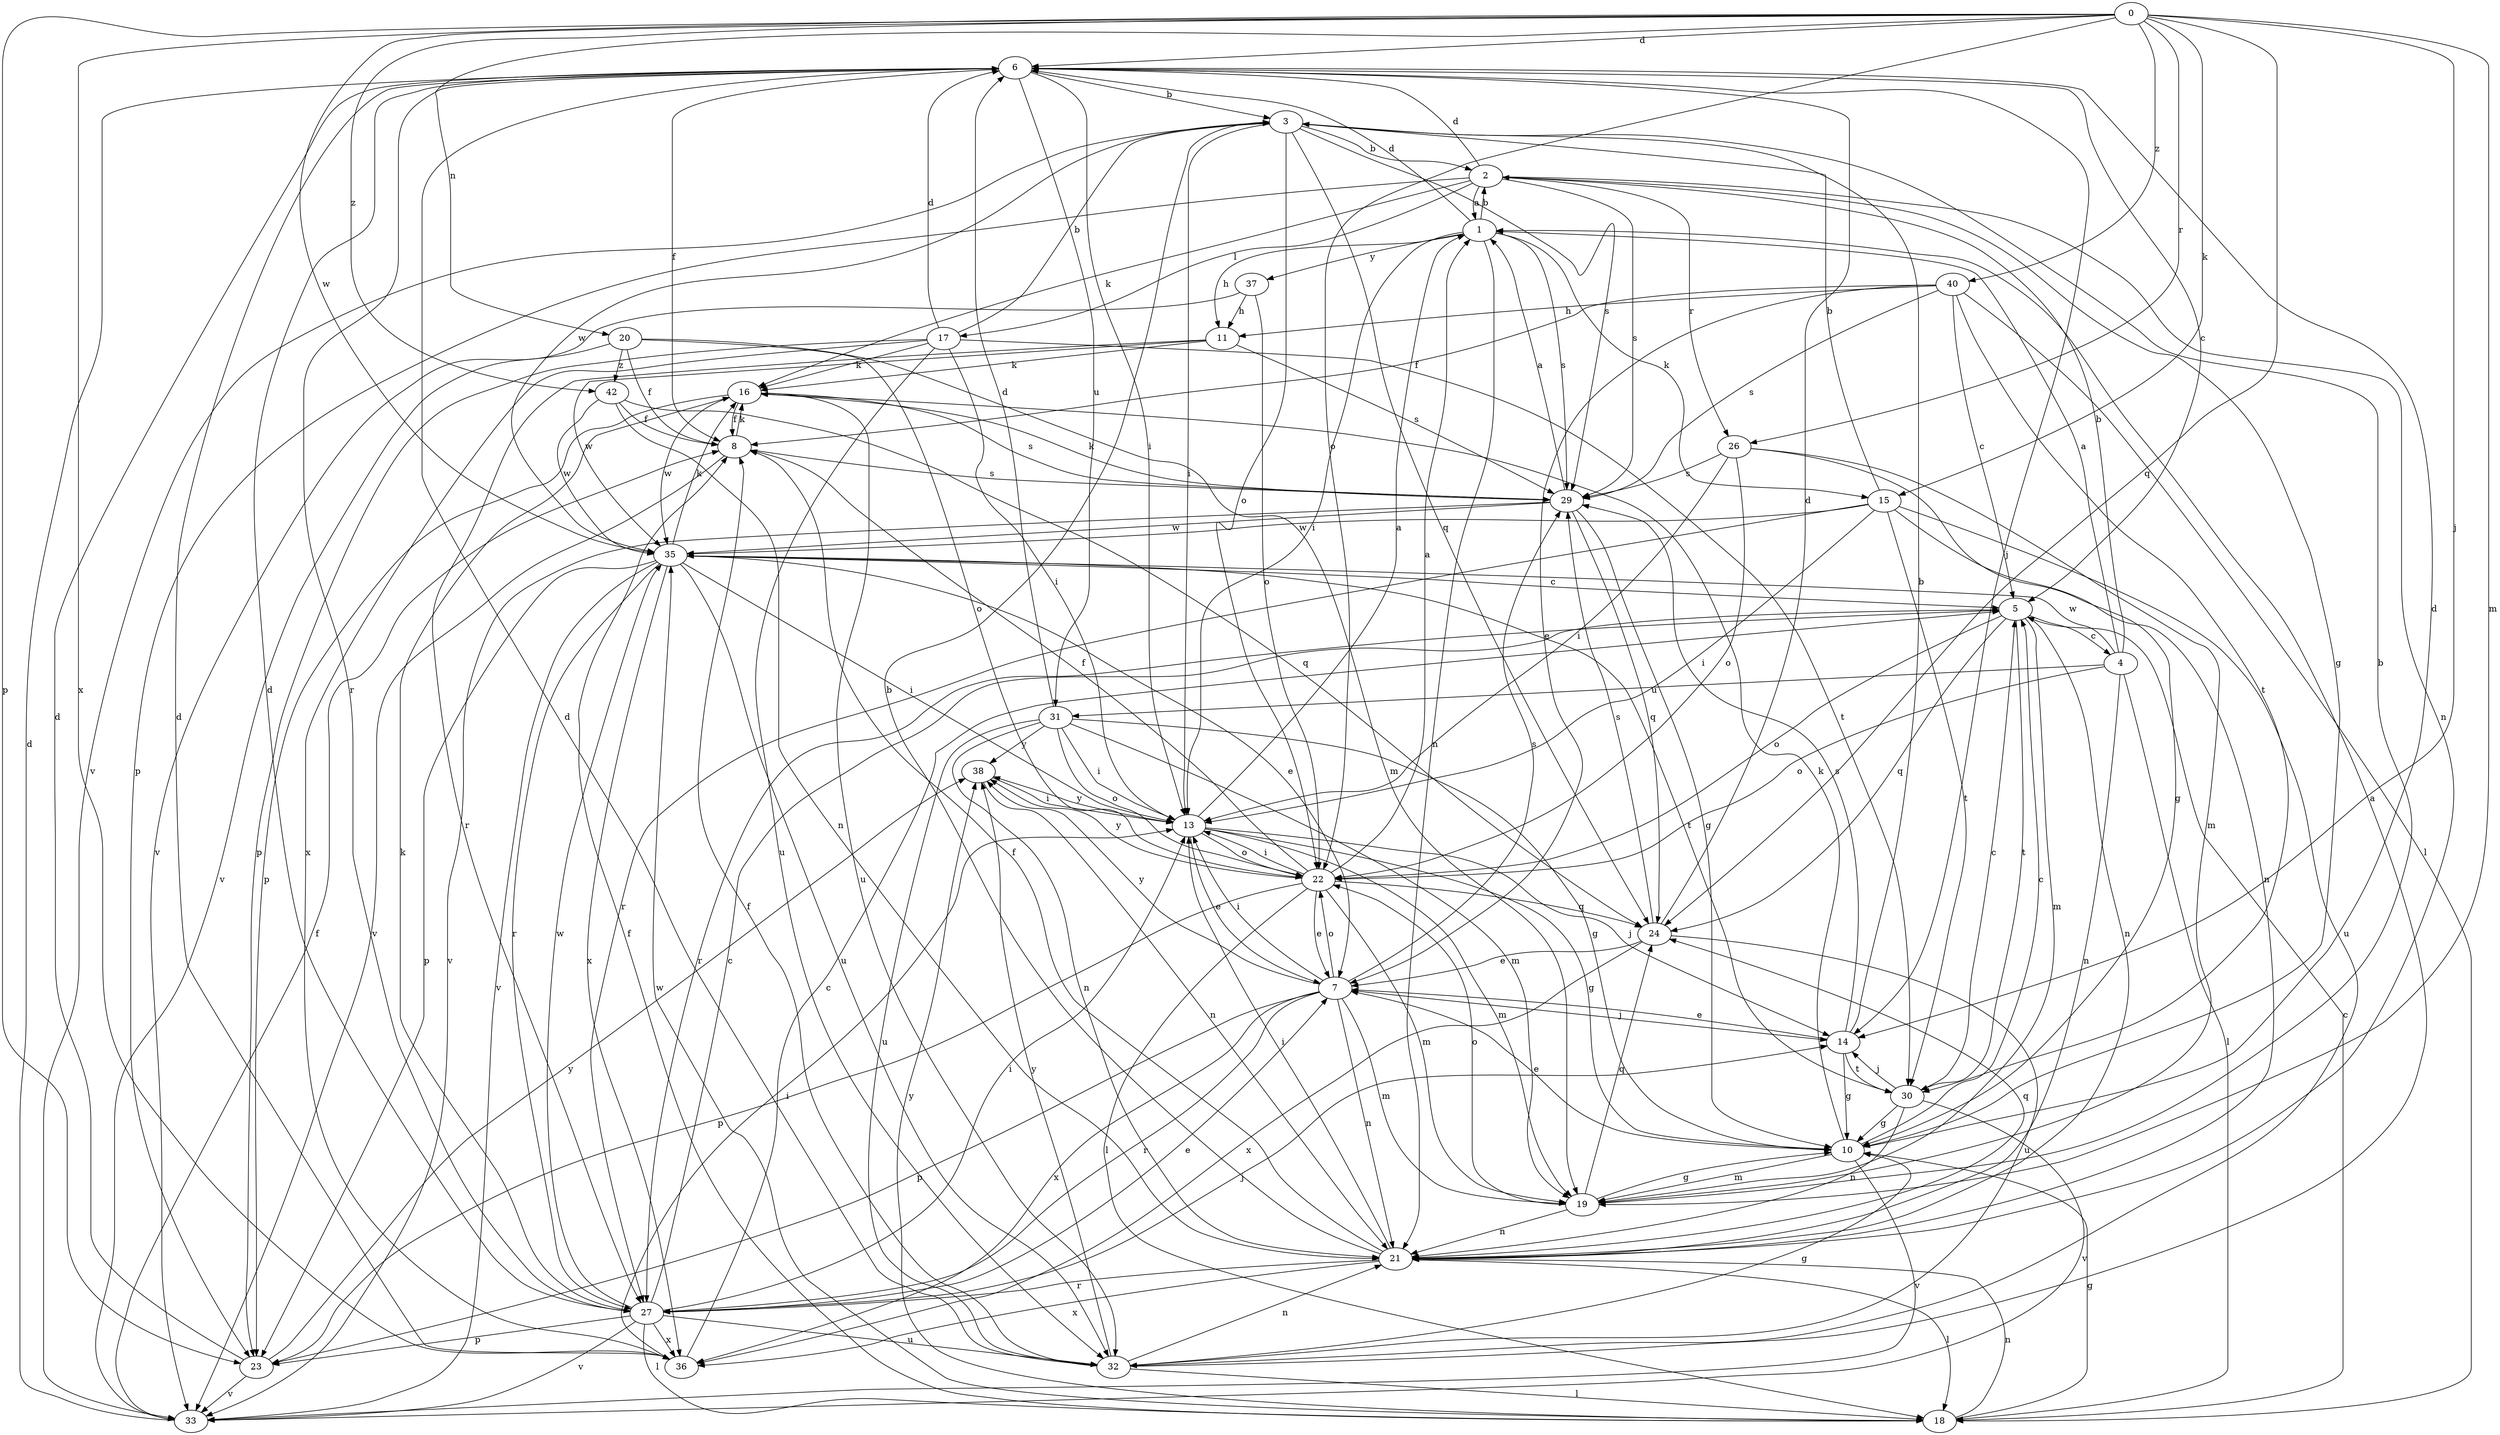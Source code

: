 strict digraph  {
0;
1;
2;
3;
4;
5;
6;
7;
8;
10;
11;
13;
14;
15;
16;
17;
18;
19;
20;
21;
22;
23;
24;
26;
27;
29;
30;
31;
32;
33;
35;
36;
37;
38;
40;
42;
0 -> 6  [label=d];
0 -> 14  [label=j];
0 -> 15  [label=k];
0 -> 19  [label=m];
0 -> 20  [label=n];
0 -> 22  [label=o];
0 -> 23  [label=p];
0 -> 24  [label=q];
0 -> 26  [label=r];
0 -> 35  [label=w];
0 -> 36  [label=x];
0 -> 40  [label=z];
0 -> 42  [label=z];
1 -> 2  [label=b];
1 -> 6  [label=d];
1 -> 11  [label=h];
1 -> 13  [label=i];
1 -> 15  [label=k];
1 -> 21  [label=n];
1 -> 29  [label=s];
1 -> 37  [label=y];
2 -> 1  [label=a];
2 -> 6  [label=d];
2 -> 10  [label=g];
2 -> 16  [label=k];
2 -> 17  [label=l];
2 -> 21  [label=n];
2 -> 23  [label=p];
2 -> 26  [label=r];
2 -> 29  [label=s];
3 -> 2  [label=b];
3 -> 13  [label=i];
3 -> 22  [label=o];
3 -> 24  [label=q];
3 -> 29  [label=s];
3 -> 33  [label=v];
3 -> 35  [label=w];
4 -> 1  [label=a];
4 -> 2  [label=b];
4 -> 18  [label=l];
4 -> 21  [label=n];
4 -> 22  [label=o];
4 -> 31  [label=u];
4 -> 35  [label=w];
5 -> 4  [label=c];
5 -> 19  [label=m];
5 -> 21  [label=n];
5 -> 22  [label=o];
5 -> 24  [label=q];
5 -> 27  [label=r];
5 -> 30  [label=t];
6 -> 3  [label=b];
6 -> 5  [label=c];
6 -> 8  [label=f];
6 -> 13  [label=i];
6 -> 14  [label=j];
6 -> 27  [label=r];
6 -> 31  [label=u];
7 -> 13  [label=i];
7 -> 14  [label=j];
7 -> 19  [label=m];
7 -> 21  [label=n];
7 -> 22  [label=o];
7 -> 23  [label=p];
7 -> 27  [label=r];
7 -> 29  [label=s];
7 -> 36  [label=x];
7 -> 38  [label=y];
8 -> 16  [label=k];
8 -> 29  [label=s];
8 -> 33  [label=v];
10 -> 5  [label=c];
10 -> 6  [label=d];
10 -> 7  [label=e];
10 -> 16  [label=k];
10 -> 19  [label=m];
10 -> 33  [label=v];
11 -> 16  [label=k];
11 -> 27  [label=r];
11 -> 29  [label=s];
11 -> 35  [label=w];
13 -> 1  [label=a];
13 -> 7  [label=e];
13 -> 10  [label=g];
13 -> 14  [label=j];
13 -> 19  [label=m];
13 -> 22  [label=o];
13 -> 38  [label=y];
14 -> 3  [label=b];
14 -> 7  [label=e];
14 -> 10  [label=g];
14 -> 29  [label=s];
14 -> 30  [label=t];
15 -> 3  [label=b];
15 -> 13  [label=i];
15 -> 21  [label=n];
15 -> 27  [label=r];
15 -> 30  [label=t];
15 -> 32  [label=u];
15 -> 35  [label=w];
16 -> 8  [label=f];
16 -> 23  [label=p];
16 -> 29  [label=s];
16 -> 32  [label=u];
16 -> 35  [label=w];
17 -> 3  [label=b];
17 -> 6  [label=d];
17 -> 13  [label=i];
17 -> 16  [label=k];
17 -> 23  [label=p];
17 -> 30  [label=t];
17 -> 32  [label=u];
17 -> 36  [label=x];
18 -> 5  [label=c];
18 -> 8  [label=f];
18 -> 10  [label=g];
18 -> 21  [label=n];
18 -> 35  [label=w];
18 -> 38  [label=y];
19 -> 3  [label=b];
19 -> 10  [label=g];
19 -> 21  [label=n];
19 -> 22  [label=o];
19 -> 24  [label=q];
20 -> 8  [label=f];
20 -> 19  [label=m];
20 -> 22  [label=o];
20 -> 33  [label=v];
20 -> 42  [label=z];
21 -> 3  [label=b];
21 -> 8  [label=f];
21 -> 13  [label=i];
21 -> 18  [label=l];
21 -> 24  [label=q];
21 -> 27  [label=r];
21 -> 36  [label=x];
22 -> 1  [label=a];
22 -> 7  [label=e];
22 -> 8  [label=f];
22 -> 13  [label=i];
22 -> 18  [label=l];
22 -> 19  [label=m];
22 -> 23  [label=p];
22 -> 24  [label=q];
22 -> 38  [label=y];
23 -> 6  [label=d];
23 -> 33  [label=v];
23 -> 38  [label=y];
24 -> 6  [label=d];
24 -> 7  [label=e];
24 -> 29  [label=s];
24 -> 32  [label=u];
24 -> 36  [label=x];
26 -> 10  [label=g];
26 -> 13  [label=i];
26 -> 19  [label=m];
26 -> 22  [label=o];
26 -> 29  [label=s];
27 -> 5  [label=c];
27 -> 6  [label=d];
27 -> 7  [label=e];
27 -> 13  [label=i];
27 -> 14  [label=j];
27 -> 16  [label=k];
27 -> 18  [label=l];
27 -> 23  [label=p];
27 -> 32  [label=u];
27 -> 33  [label=v];
27 -> 35  [label=w];
27 -> 36  [label=x];
29 -> 1  [label=a];
29 -> 10  [label=g];
29 -> 16  [label=k];
29 -> 24  [label=q];
29 -> 33  [label=v];
29 -> 35  [label=w];
30 -> 5  [label=c];
30 -> 10  [label=g];
30 -> 14  [label=j];
30 -> 21  [label=n];
30 -> 33  [label=v];
31 -> 6  [label=d];
31 -> 10  [label=g];
31 -> 13  [label=i];
31 -> 19  [label=m];
31 -> 21  [label=n];
31 -> 22  [label=o];
31 -> 32  [label=u];
31 -> 38  [label=y];
32 -> 1  [label=a];
32 -> 6  [label=d];
32 -> 8  [label=f];
32 -> 10  [label=g];
32 -> 18  [label=l];
32 -> 21  [label=n];
32 -> 38  [label=y];
33 -> 6  [label=d];
33 -> 8  [label=f];
35 -> 5  [label=c];
35 -> 7  [label=e];
35 -> 13  [label=i];
35 -> 16  [label=k];
35 -> 23  [label=p];
35 -> 27  [label=r];
35 -> 30  [label=t];
35 -> 32  [label=u];
35 -> 33  [label=v];
35 -> 36  [label=x];
36 -> 5  [label=c];
36 -> 6  [label=d];
36 -> 13  [label=i];
37 -> 11  [label=h];
37 -> 22  [label=o];
37 -> 33  [label=v];
38 -> 13  [label=i];
38 -> 21  [label=n];
40 -> 5  [label=c];
40 -> 7  [label=e];
40 -> 8  [label=f];
40 -> 11  [label=h];
40 -> 18  [label=l];
40 -> 29  [label=s];
40 -> 30  [label=t];
42 -> 8  [label=f];
42 -> 21  [label=n];
42 -> 24  [label=q];
42 -> 35  [label=w];
}
